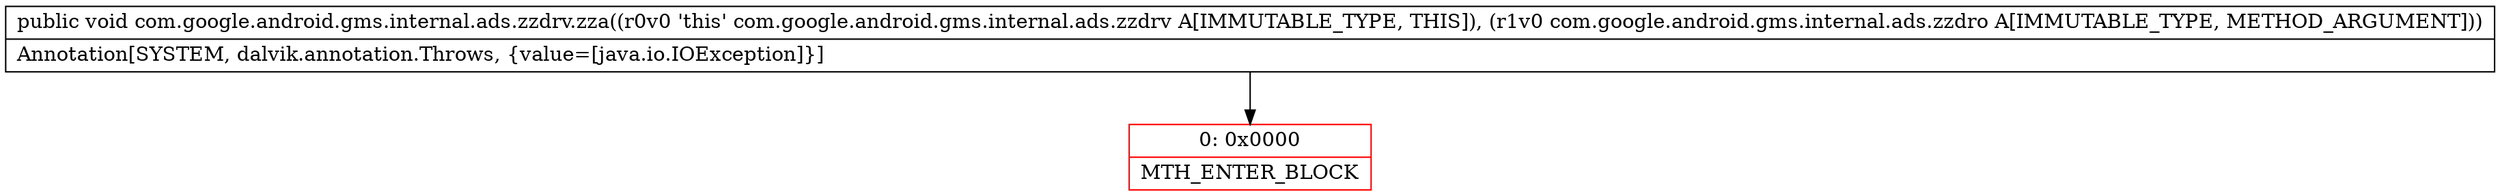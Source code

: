 digraph "CFG forcom.google.android.gms.internal.ads.zzdrv.zza(Lcom\/google\/android\/gms\/internal\/ads\/zzdro;)V" {
subgraph cluster_Region_59930836 {
label = "R(0)";
node [shape=record,color=blue];
}
Node_0 [shape=record,color=red,label="{0\:\ 0x0000|MTH_ENTER_BLOCK\l}"];
MethodNode[shape=record,label="{public void com.google.android.gms.internal.ads.zzdrv.zza((r0v0 'this' com.google.android.gms.internal.ads.zzdrv A[IMMUTABLE_TYPE, THIS]), (r1v0 com.google.android.gms.internal.ads.zzdro A[IMMUTABLE_TYPE, METHOD_ARGUMENT]))  | Annotation[SYSTEM, dalvik.annotation.Throws, \{value=[java.io.IOException]\}]\l}"];
MethodNode -> Node_0;
}


